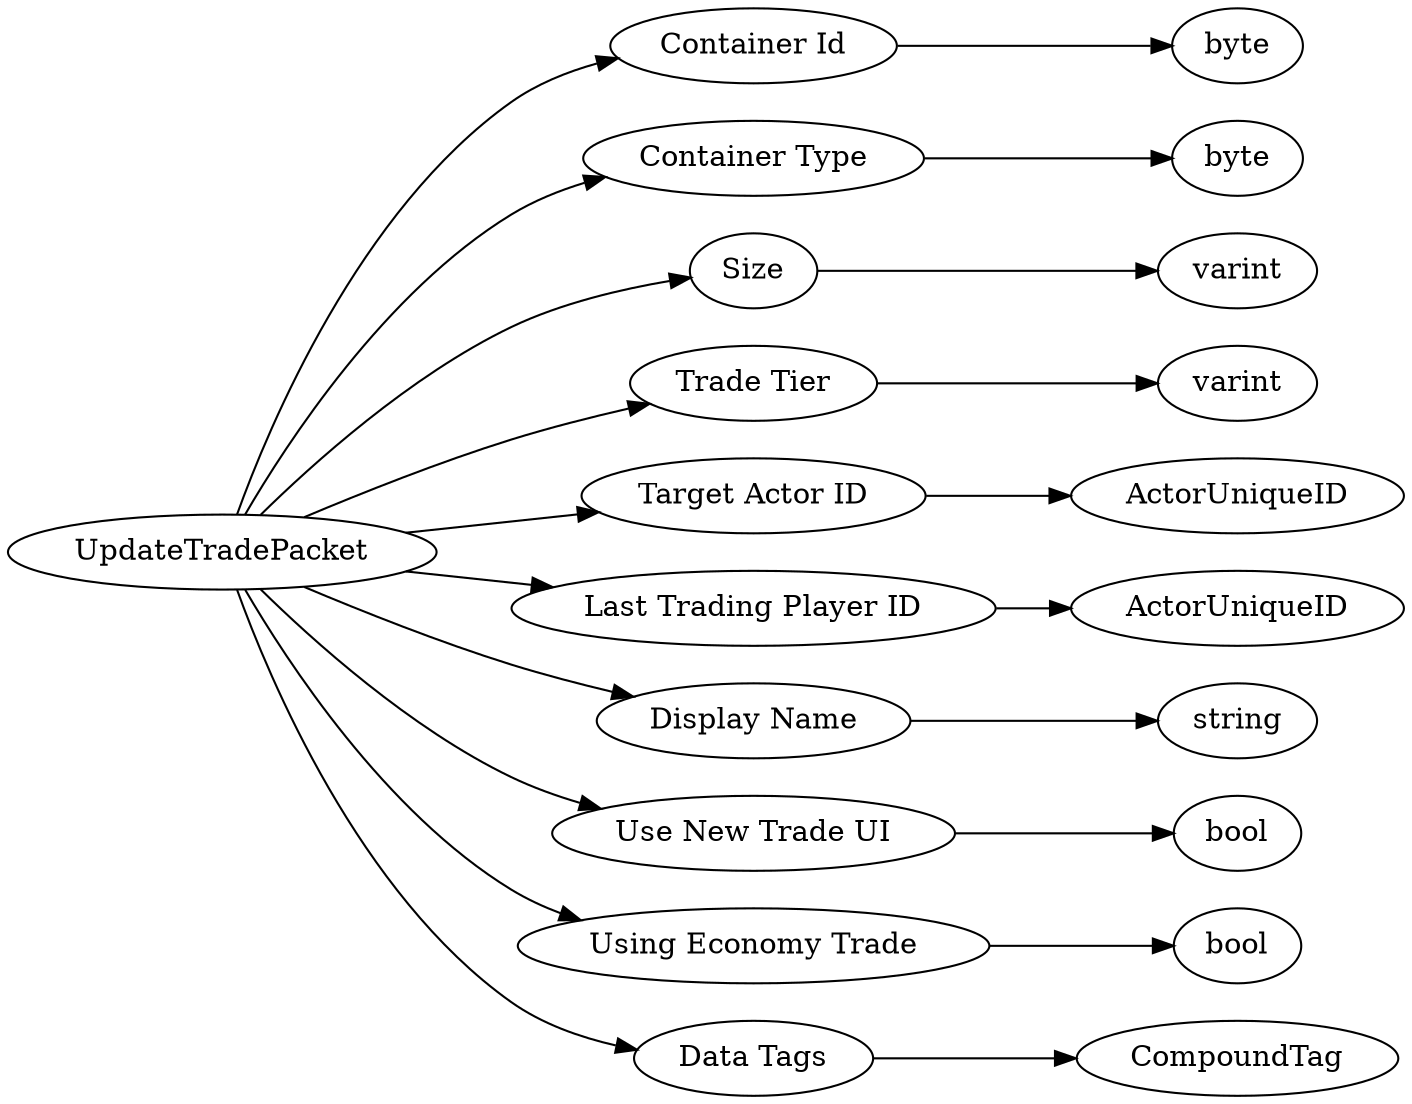 digraph "UpdateTradePacket" {
rankdir = LR
0
0 -> 1
1 -> 2
0 -> 3
3 -> 4
0 -> 5
5 -> 6
0 -> 7
7 -> 8
0 -> 9
9 -> 10
0 -> 11
11 -> 12
0 -> 13
13 -> 14
0 -> 15
15 -> 16
0 -> 17
17 -> 18
0 -> 19
19 -> 20

0 [label="UpdateTradePacket",comment="name: \"UpdateTradePacket\", typeName: \"\", id: 0, branchId: 80, recurseId: -1, attributes: 0, notes: \"\""];
1 [label="Container Id",comment="name: \"Container Id\", typeName: \"\", id: 1, branchId: 0, recurseId: -1, attributes: 0, notes: \"\""];
2 [label="byte",comment="name: \"byte\", typeName: \"\", id: 2, branchId: 0, recurseId: -1, attributes: 512, notes: \"\""];
3 [label="Container Type",comment="name: \"Container Type\", typeName: \"\", id: 3, branchId: 0, recurseId: -1, attributes: 0, notes: \"\""];
4 [label="byte",comment="name: \"byte\", typeName: \"\", id: 4, branchId: 0, recurseId: -1, attributes: 512, notes: \"\""];
5 [label="Size",comment="name: \"Size\", typeName: \"\", id: 5, branchId: 0, recurseId: -1, attributes: 0, notes: \"\""];
6 [label="varint",comment="name: \"varint\", typeName: \"\", id: 6, branchId: 0, recurseId: -1, attributes: 512, notes: \"\""];
7 [label="Trade Tier",comment="name: \"Trade Tier\", typeName: \"\", id: 7, branchId: 0, recurseId: -1, attributes: 0, notes: \"\""];
8 [label="varint",comment="name: \"varint\", typeName: \"\", id: 8, branchId: 0, recurseId: -1, attributes: 512, notes: \"\""];
9 [label="Target Actor ID",comment="name: \"Target Actor ID\", typeName: \"ActorUniqueID\", id: 9, branchId: 0, recurseId: -1, attributes: 256, notes: \"\""];
10 [label="ActorUniqueID",comment="name: \"ActorUniqueID\", typeName: \"\", id: 10, branchId: 0, recurseId: -1, attributes: 512, notes: \"\""];
11 [label="Last Trading Player ID",comment="name: \"Last Trading Player ID\", typeName: \"ActorUniqueID\", id: 11, branchId: 0, recurseId: -1, attributes: 256, notes: \"\""];
12 [label="ActorUniqueID",comment="name: \"ActorUniqueID\", typeName: \"\", id: 12, branchId: 0, recurseId: -1, attributes: 512, notes: \"\""];
13 [label="Display Name",comment="name: \"Display Name\", typeName: \"\", id: 13, branchId: 0, recurseId: -1, attributes: 0, notes: \"\""];
14 [label="string",comment="name: \"string\", typeName: \"\", id: 14, branchId: 0, recurseId: -1, attributes: 512, notes: \"\""];
15 [label="Use New Trade UI",comment="name: \"Use New Trade UI\", typeName: \"\", id: 15, branchId: 0, recurseId: -1, attributes: 0, notes: \"\""];
16 [label="bool",comment="name: \"bool\", typeName: \"\", id: 16, branchId: 0, recurseId: -1, attributes: 512, notes: \"\""];
17 [label="Using Economy Trade",comment="name: \"Using Economy Trade\", typeName: \"\", id: 17, branchId: 0, recurseId: -1, attributes: 0, notes: \"When set to false, it means the packet comes from the old Trade Component.\""];
18 [label="bool",comment="name: \"bool\", typeName: \"\", id: 18, branchId: 0, recurseId: -1, attributes: 512, notes: \"\""];
19 [label="Data Tags",comment="name: \"Data Tags\", typeName: \"CompoundTag\", id: 19, branchId: 0, recurseId: -1, attributes: 256, notes: \"\""];
20 [label="CompoundTag",comment="name: \"CompoundTag\", typeName: \"\", id: 20, branchId: 0, recurseId: -1, attributes: 512, notes: \"\""];
{ rank = max;2;4;6;8;10;12;14;16;18;20}

}
